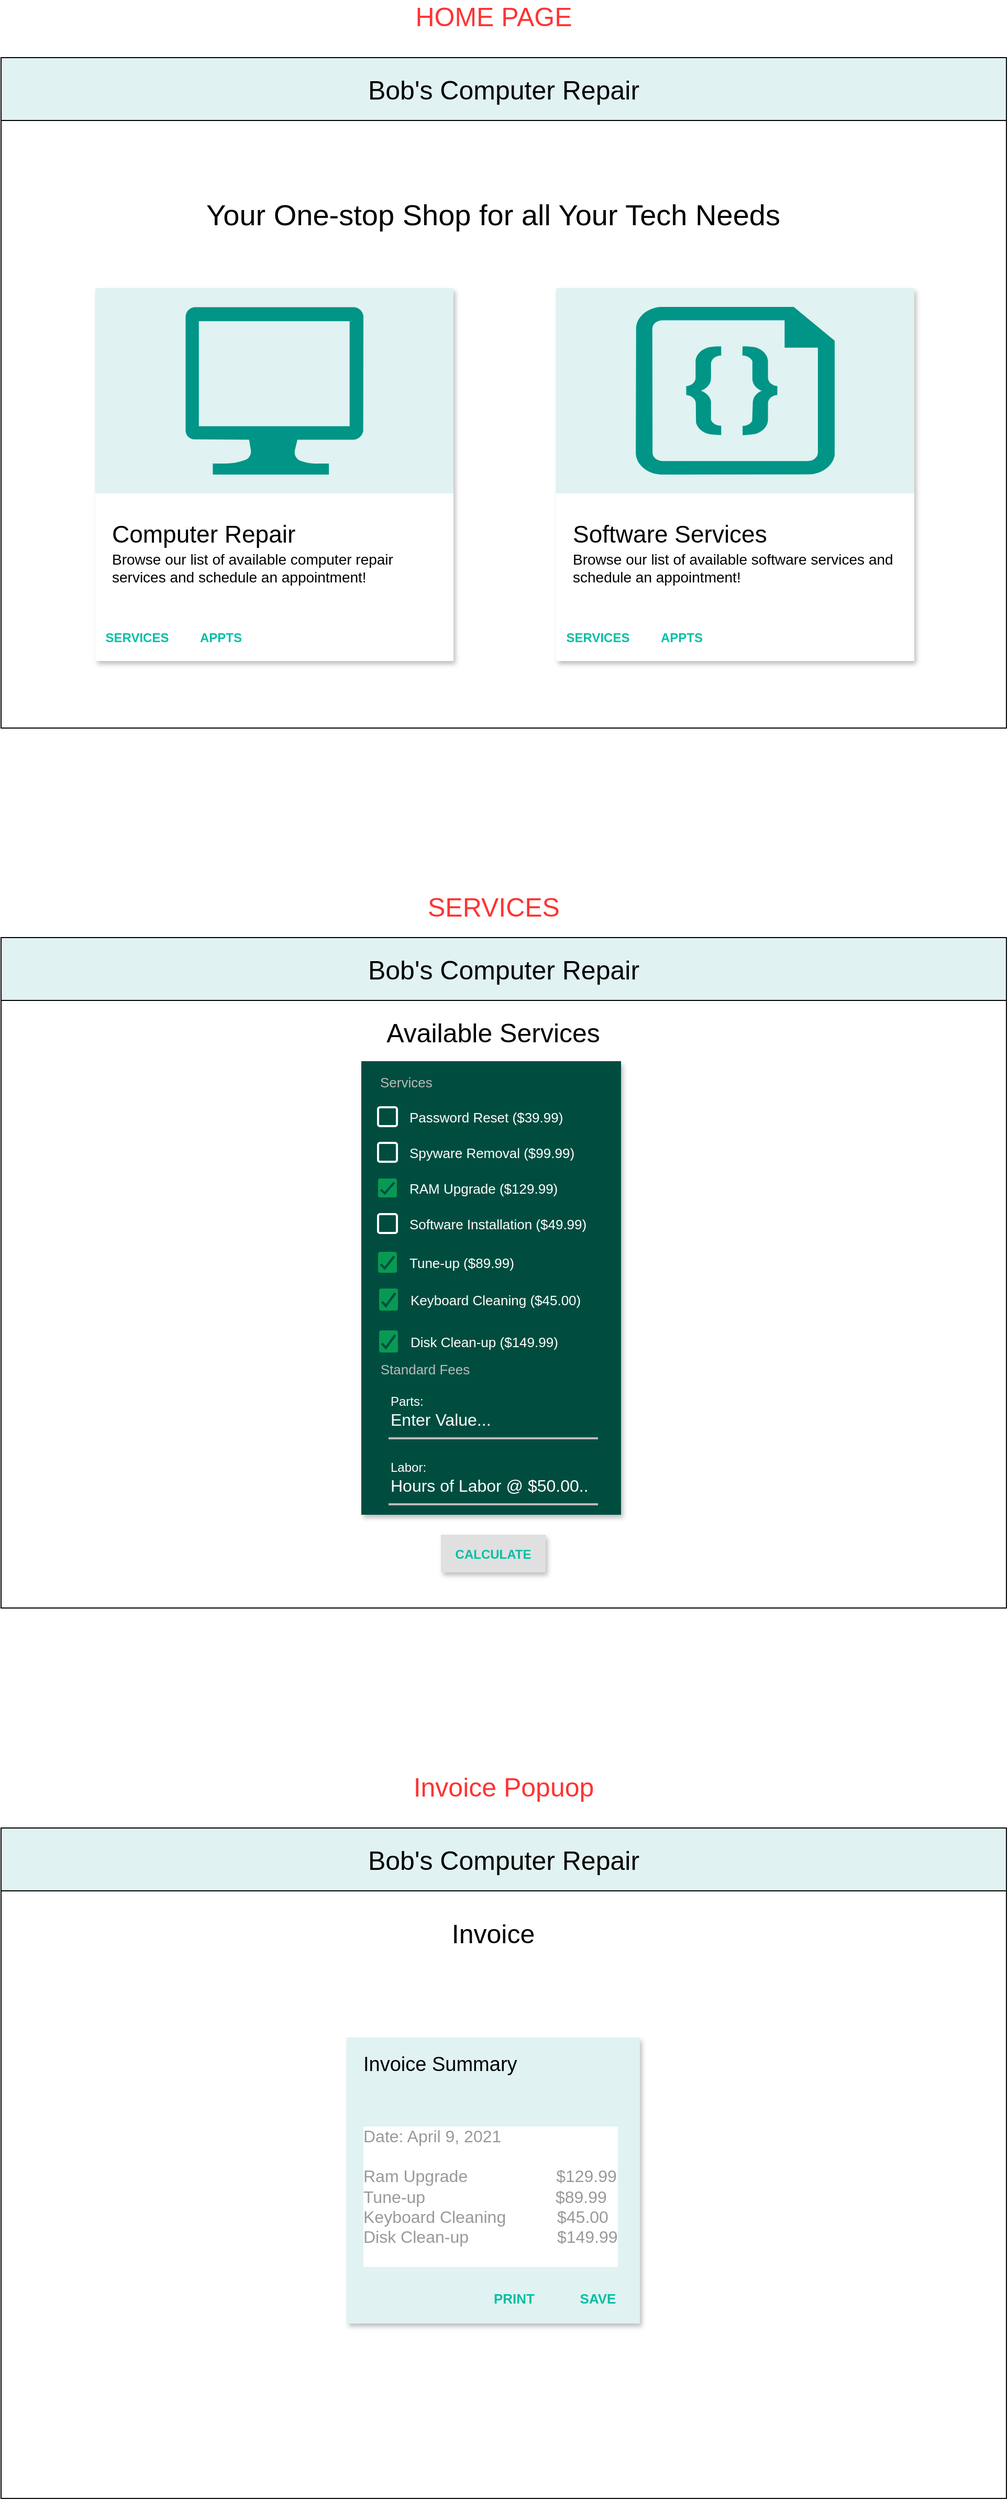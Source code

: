 <mxfile version="14.8.4" type="github">
  <diagram id="60dMLfAo_RqgmbLyoDaN" name="Page-1">
    <mxGraphModel dx="1426" dy="792" grid="1" gridSize="10" guides="1" tooltips="1" connect="1" arrows="1" fold="1" page="1" pageScale="1" pageWidth="1100" pageHeight="850" math="0" shadow="0">
      <root>
        <mxCell id="0" />
        <mxCell id="1" parent="0" />
        <mxCell id="QTIdcHaUqmO6_ONM6ZPD-2" value="" style="rounded=0;whiteSpace=wrap;html=1;" parent="1" vertex="1">
          <mxGeometry x="80" y="80" width="960" height="640" as="geometry" />
        </mxCell>
        <mxCell id="QTIdcHaUqmO6_ONM6ZPD-3" value="&lt;font style=&quot;font-size: 25px&quot;&gt;Bob&#39;s Computer Repair&lt;/font&gt;" style="rounded=0;whiteSpace=wrap;html=1;fillColor=#E0F2F1;" parent="1" vertex="1">
          <mxGeometry x="80" y="80" width="960" height="60" as="geometry" />
        </mxCell>
        <mxCell id="Sf1X1yzcFVw-VW7GqIeA-1" value="&lt;font style=&quot;font-size: 28px&quot;&gt;Your One-stop Shop for all Your Tech Needs&lt;/font&gt;" style="text;html=1;strokeColor=none;fillColor=none;align=center;verticalAlign=middle;whiteSpace=wrap;rounded=0;" vertex="1" parent="1">
          <mxGeometry x="260" y="220" width="580" height="20" as="geometry" />
        </mxCell>
        <mxCell id="Sf1X1yzcFVw-VW7GqIeA-21" value="" style="shape=rect;fillColor=#ffffff;strokeColor=none;shadow=1;" vertex="1" parent="1">
          <mxGeometry x="170" y="300" width="342" height="356" as="geometry" />
        </mxCell>
        <mxCell id="Sf1X1yzcFVw-VW7GqIeA-22" value="" style="shape=rect;strokeColor=none;whiteSpace=wrap;fillColor=#E0F2F1;" vertex="1" parent="Sf1X1yzcFVw-VW7GqIeA-21">
          <mxGeometry width="342" height="196" as="geometry" />
        </mxCell>
        <mxCell id="Sf1X1yzcFVw-VW7GqIeA-23" value="Computer Repair" style="text;verticalAlign=bottom;fontSize=23;spacingLeft=16;spacing=0;spacingBottom=-5;resizeWidth=1;" vertex="1" parent="Sf1X1yzcFVw-VW7GqIeA-21">
          <mxGeometry y="0.551" width="342" height="45" relative="1" as="geometry" />
        </mxCell>
        <mxCell id="Sf1X1yzcFVw-VW7GqIeA-24" value="Browse our list of available computer repair services and schedule an appointment!" style="text;whiteSpace=wrap;spacingLeft=16;spacingRight=16;spacing=0;fontSize=14;resizeWidth=1;resizeHeight=1;" vertex="1" parent="Sf1X1yzcFVw-VW7GqIeA-21">
          <mxGeometry y="0.551" width="342" height="76" relative="1" as="geometry">
            <mxPoint y="50" as="offset" />
          </mxGeometry>
        </mxCell>
        <mxCell id="Sf1X1yzcFVw-VW7GqIeA-25" value="" style="shape=rect;fillColor=none;strokeColor=none;" vertex="1" parent="Sf1X1yzcFVw-VW7GqIeA-21">
          <mxGeometry y="356" as="geometry" />
        </mxCell>
        <mxCell id="Sf1X1yzcFVw-VW7GqIeA-26" value="SERVICES" style="text;fontSize=12;spacingTop=0;whiteSpace=wrap;spacing=0;verticalAlign=middle;align=center;fontStyle=1;fontColor=#00BFA5;" vertex="1" parent="Sf1X1yzcFVw-VW7GqIeA-25">
          <mxGeometry y="-44" width="80" height="44" relative="1" as="geometry">
            <mxPoint y="-44" as="offset" />
          </mxGeometry>
        </mxCell>
        <mxCell id="Sf1X1yzcFVw-VW7GqIeA-27" value="APPTS" style="text;fontSize=12;spacingTop=0;whiteSpace=wrap;spacing=0;verticalAlign=middle;align=center;fontStyle=1;fontColor=#00BFA5;" vertex="1" parent="Sf1X1yzcFVw-VW7GqIeA-25">
          <mxGeometry x="80" y="-44" width="80" height="44" relative="1" as="geometry">
            <mxPoint x="80" y="-44" as="offset" />
          </mxGeometry>
        </mxCell>
        <mxCell id="Sf1X1yzcFVw-VW7GqIeA-28" value="" style="verticalLabelPosition=bottom;html=1;verticalAlign=top;align=center;strokeColor=none;shape=mxgraph.azure.computer;pointerEvents=1;fillColor=#009587;" vertex="1" parent="Sf1X1yzcFVw-VW7GqIeA-21">
          <mxGeometry x="86" y="18" width="170" height="160" as="geometry" />
        </mxCell>
        <mxCell id="Sf1X1yzcFVw-VW7GqIeA-29" value="" style="shape=rect;fillColor=#ffffff;strokeColor=none;shadow=1;" vertex="1" parent="1">
          <mxGeometry x="610" y="300" width="342" height="356" as="geometry" />
        </mxCell>
        <mxCell id="Sf1X1yzcFVw-VW7GqIeA-30" value="" style="shape=rect;strokeColor=none;whiteSpace=wrap;fillColor=#E0F2F1;" vertex="1" parent="Sf1X1yzcFVw-VW7GqIeA-29">
          <mxGeometry width="342" height="196" as="geometry" />
        </mxCell>
        <mxCell id="Sf1X1yzcFVw-VW7GqIeA-31" value="Software Services" style="text;verticalAlign=bottom;fontSize=23;spacingLeft=16;spacing=0;spacingBottom=-5;resizeWidth=1;" vertex="1" parent="Sf1X1yzcFVw-VW7GqIeA-29">
          <mxGeometry y="0.551" width="342" height="45" relative="1" as="geometry" />
        </mxCell>
        <mxCell id="Sf1X1yzcFVw-VW7GqIeA-32" value="Browse our list of available software services and schedule an appointment!" style="text;whiteSpace=wrap;spacingLeft=16;spacingRight=16;spacing=0;fontSize=14;resizeWidth=1;resizeHeight=1;" vertex="1" parent="Sf1X1yzcFVw-VW7GqIeA-29">
          <mxGeometry y="0.551" width="342" height="76" relative="1" as="geometry">
            <mxPoint y="50" as="offset" />
          </mxGeometry>
        </mxCell>
        <mxCell id="Sf1X1yzcFVw-VW7GqIeA-33" value="" style="shape=rect;fillColor=none;strokeColor=none;" vertex="1" parent="Sf1X1yzcFVw-VW7GqIeA-29">
          <mxGeometry y="356" as="geometry" />
        </mxCell>
        <mxCell id="Sf1X1yzcFVw-VW7GqIeA-34" value="SERVICES" style="text;fontSize=12;spacingTop=0;whiteSpace=wrap;spacing=0;verticalAlign=middle;align=center;fontStyle=1;fontColor=#00BFA5;" vertex="1" parent="Sf1X1yzcFVw-VW7GqIeA-33">
          <mxGeometry y="-44" width="80" height="44" relative="1" as="geometry">
            <mxPoint y="-44" as="offset" />
          </mxGeometry>
        </mxCell>
        <mxCell id="Sf1X1yzcFVw-VW7GqIeA-35" value="APPTS" style="text;fontSize=12;spacingTop=0;whiteSpace=wrap;spacing=0;verticalAlign=middle;align=center;fontStyle=1;fontColor=#00BFA5;" vertex="1" parent="Sf1X1yzcFVw-VW7GqIeA-33">
          <mxGeometry x="80" y="-44" width="80" height="44" relative="1" as="geometry">
            <mxPoint x="80" y="-44" as="offset" />
          </mxGeometry>
        </mxCell>
        <mxCell id="Sf1X1yzcFVw-VW7GqIeA-37" value="" style="verticalLabelPosition=bottom;html=1;verticalAlign=top;align=center;strokeColor=none;shape=mxgraph.azure.code_file;pointerEvents=1;fillColor=#009587;" vertex="1" parent="Sf1X1yzcFVw-VW7GqIeA-29">
          <mxGeometry x="76" y="18" width="190" height="160" as="geometry" />
        </mxCell>
        <mxCell id="Sf1X1yzcFVw-VW7GqIeA-38" value="" style="rounded=0;whiteSpace=wrap;html=1;" vertex="1" parent="1">
          <mxGeometry x="80" y="920" width="960" height="640" as="geometry" />
        </mxCell>
        <mxCell id="Sf1X1yzcFVw-VW7GqIeA-39" value="&lt;font style=&quot;font-size: 25px&quot;&gt;Bob&#39;s Computer Repair&lt;/font&gt;" style="rounded=0;whiteSpace=wrap;html=1;fillColor=#E0F2F1;" vertex="1" parent="1">
          <mxGeometry x="80" y="920" width="960" height="60" as="geometry" />
        </mxCell>
        <mxCell id="Sf1X1yzcFVw-VW7GqIeA-40" value="&lt;font style=&quot;font-size: 25px&quot; color=&quot;#FF3333&quot;&gt;HOME PAGE&lt;/font&gt;" style="text;html=1;strokeColor=none;fillColor=none;align=center;verticalAlign=middle;whiteSpace=wrap;rounded=0;" vertex="1" parent="1">
          <mxGeometry x="423" y="30" width="255" height="20" as="geometry" />
        </mxCell>
        <mxCell id="Sf1X1yzcFVw-VW7GqIeA-41" value="&lt;font style=&quot;font-size: 25px&quot; color=&quot;#FF3333&quot;&gt;SERVICES&lt;/font&gt;" style="text;html=1;strokeColor=none;fillColor=none;align=center;verticalAlign=middle;whiteSpace=wrap;rounded=0;" vertex="1" parent="1">
          <mxGeometry x="423" y="880" width="255" height="20" as="geometry" />
        </mxCell>
        <mxCell id="Sf1X1yzcFVw-VW7GqIeA-43" value="&lt;font style=&quot;font-size: 25px&quot;&gt;Available Services&lt;/font&gt;" style="text;html=1;strokeColor=none;fillColor=none;align=center;verticalAlign=middle;whiteSpace=wrap;rounded=0;" vertex="1" parent="1">
          <mxGeometry x="415" y="1000" width="270" height="20" as="geometry" />
        </mxCell>
        <mxCell id="Sf1X1yzcFVw-VW7GqIeA-174" value="Services" style="dashed=0;shape=mxgraph.gmdl.marginRect;rectMargin=4;rectMarginTop=4;rectMarginRight=4;strokeColor=none;shadow=1;fontColor=#bbbbbb;align=left;verticalAlign=top;fontSize=13;spacingLeft=20;spacingTop=14;resizeHeight=1;resizeWidth=1;fillColor=#004D40;labelBackgroundColor=none;" vertex="1" parent="1">
          <mxGeometry x="420" y="1030" width="260" height="445" as="geometry" />
        </mxCell>
        <mxCell id="Sf1X1yzcFVw-VW7GqIeA-176" value="Password Reset ($39.99)" style="dashed=0;shape=mxgraph.gmdl.checkbox;strokeColor=#ffffff;shadow=0;fontColor=#FFFFFF;fillColor=none;strokeWidth=2;labelPosition=right;verticalLabelPosition=middle;align=left;verticalAlign=middle;spacingLeft=10;fontSize=13;" vertex="1" parent="Sf1X1yzcFVw-VW7GqIeA-174">
          <mxGeometry width="18" height="18" relative="1" as="geometry">
            <mxPoint x="20" y="52" as="offset" />
          </mxGeometry>
        </mxCell>
        <mxCell id="Sf1X1yzcFVw-VW7GqIeA-177" value="Spyware Removal ($99.99)" style="dashed=0;shape=mxgraph.gmdl.checkbox;strokeColor=#ffffff;shadow=0;fontColor=#FFFFFF;fillColor=none;strokeWidth=2;labelPosition=right;verticalLabelPosition=middle;align=left;verticalAlign=middle;spacingLeft=10;fontSize=13;" vertex="1" parent="Sf1X1yzcFVw-VW7GqIeA-174">
          <mxGeometry width="18" height="18" relative="1" as="geometry">
            <mxPoint x="20" y="86" as="offset" />
          </mxGeometry>
        </mxCell>
        <mxCell id="Sf1X1yzcFVw-VW7GqIeA-178" value="RAM Upgrade ($129.99)" style="dashed=0;shape=mxgraph.gmdl.checkbox;strokeColor=none;shadow=0;fontColor=#FFFFFF;fillColor=#089953;strokeWidth=2;labelPosition=right;verticalLabelPosition=middle;align=left;verticalAlign=middle;spacingLeft=10;fontSize=13;" vertex="1" parent="Sf1X1yzcFVw-VW7GqIeA-174">
          <mxGeometry width="18" height="18" relative="1" as="geometry">
            <mxPoint x="20" y="120" as="offset" />
          </mxGeometry>
        </mxCell>
        <mxCell id="Sf1X1yzcFVw-VW7GqIeA-179" value="Software Installation ($49.99)" style="dashed=0;shape=mxgraph.gmdl.checkbox;strokeColor=#ffffff;shadow=0;fontColor=#FFFFFF;fillColor=none;strokeWidth=2;labelPosition=right;verticalLabelPosition=middle;align=left;verticalAlign=middle;spacingLeft=10;fontSize=13;" vertex="1" parent="Sf1X1yzcFVw-VW7GqIeA-174">
          <mxGeometry width="18" height="18" relative="1" as="geometry">
            <mxPoint x="20" y="154" as="offset" />
          </mxGeometry>
        </mxCell>
        <mxCell id="Sf1X1yzcFVw-VW7GqIeA-182" value="Tune-up ($89.99)" style="dashed=0;shape=mxgraph.gmdl.checkbox;strokeColor=none;shadow=0;fontColor=#FFFFFF;fillColor=#089953;strokeWidth=2;labelPosition=right;verticalLabelPosition=middle;align=left;verticalAlign=middle;spacingLeft=10;fontSize=13;" vertex="1" parent="Sf1X1yzcFVw-VW7GqIeA-174">
          <mxGeometry x="20" y="190" width="18" height="20" as="geometry" />
        </mxCell>
        <mxCell id="Sf1X1yzcFVw-VW7GqIeA-183" value="Keyboard Cleaning ($45.00)" style="dashed=0;shape=mxgraph.gmdl.checkbox;strokeColor=none;shadow=0;fontColor=#FFFFFF;fillColor=#089953;strokeWidth=2;labelPosition=right;verticalLabelPosition=middle;align=left;verticalAlign=middle;spacingLeft=10;fontSize=13;" vertex="1" parent="Sf1X1yzcFVw-VW7GqIeA-174">
          <mxGeometry x="21" y="224.999" width="18" height="21.079" as="geometry" />
        </mxCell>
        <mxCell id="Sf1X1yzcFVw-VW7GqIeA-184" value="Disk Clean-up ($149.99)" style="dashed=0;shape=mxgraph.gmdl.checkbox;strokeColor=none;shadow=0;fontColor=#FFFFFF;fillColor=#089953;strokeWidth=2;labelPosition=right;verticalLabelPosition=middle;align=left;verticalAlign=middle;spacingLeft=10;fontSize=13;" vertex="1" parent="Sf1X1yzcFVw-VW7GqIeA-174">
          <mxGeometry x="21" y="265.004" width="18" height="21.079" as="geometry" />
        </mxCell>
        <mxCell id="Sf1X1yzcFVw-VW7GqIeA-209" value="&lt;font style=&quot;font-size: 13px&quot; color=&quot;#BBBBBB&quot;&gt;Standard Fees&lt;/font&gt;" style="text;html=1;strokeColor=none;fillColor=none;align=center;verticalAlign=middle;whiteSpace=wrap;rounded=0;fontColor=#00BFA5;" vertex="1" parent="Sf1X1yzcFVw-VW7GqIeA-174">
          <mxGeometry x="20" y="291.002" width="90" height="21.446" as="geometry" />
        </mxCell>
        <mxCell id="Sf1X1yzcFVw-VW7GqIeA-193" value="CALCULATE" style="dashed=0;align=center;fontSize=12;shape=rect;fillColor=#e0e0e0;strokeColor=none;fontStyle=1;shadow=1;fontColor=#00BFA5;" vertex="1" parent="1">
          <mxGeometry x="500" y="1490" width="100" height="36" as="geometry" />
        </mxCell>
        <mxCell id="Sf1X1yzcFVw-VW7GqIeA-213" value="Parts:" style="text;fontSize=12;verticalAlign=middle;strokeColor=none;fillColor=none;fontColor=#FFFFFF;" vertex="1" parent="1">
          <mxGeometry x="450" y="1347" width="276" height="30" as="geometry" />
        </mxCell>
        <mxCell id="Sf1X1yzcFVw-VW7GqIeA-214" value="Enter Value..." style="text;fontSize=16;verticalAlign=middle;strokeColor=none;fillColor=none;fontColor=#FFFFFF;" vertex="1" parent="1">
          <mxGeometry x="450" y="1364" width="200" height="30" as="geometry" />
        </mxCell>
        <mxCell id="Sf1X1yzcFVw-VW7GqIeA-215" value="" style="dashed=0;shape=line;strokeWidth=2;noLabel=1;fontColor=#00BFA5;fillColor=#009587;strokeColor=#BBBBBB;" vertex="1" parent="1">
          <mxGeometry x="450" y="1393" width="200" height="10" as="geometry" />
        </mxCell>
        <mxCell id="Sf1X1yzcFVw-VW7GqIeA-219" value="" style="dashed=0;shape=line;strokeWidth=2;noLabel=1;fontColor=#00BFA5;fillColor=#009587;strokeColor=#BBBBBB;" vertex="1" parent="1">
          <mxGeometry x="450" y="1456" width="200" height="10" as="geometry" />
        </mxCell>
        <mxCell id="Sf1X1yzcFVw-VW7GqIeA-220" value="Hours of Labor @ $50.00.." style="text;fontSize=16;verticalAlign=middle;strokeColor=none;fillColor=none;fontColor=#FFFFFF;" vertex="1" parent="1">
          <mxGeometry x="450" y="1427" width="200" height="30" as="geometry" />
        </mxCell>
        <mxCell id="Sf1X1yzcFVw-VW7GqIeA-221" value="Labor:" style="text;fontSize=12;verticalAlign=middle;strokeColor=none;fillColor=none;fontColor=#FFFFFF;" vertex="1" parent="1">
          <mxGeometry x="450" y="1410" width="276" height="30" as="geometry" />
        </mxCell>
        <mxCell id="Sf1X1yzcFVw-VW7GqIeA-222" value="" style="rounded=0;whiteSpace=wrap;html=1;labelBackgroundColor=#ffffff;" vertex="1" parent="1">
          <mxGeometry x="80" y="1770" width="960" height="640" as="geometry" />
        </mxCell>
        <mxCell id="Sf1X1yzcFVw-VW7GqIeA-223" value="&lt;font style=&quot;font-size: 25px&quot;&gt;Bob&#39;s Computer Repair&lt;/font&gt;" style="rounded=0;whiteSpace=wrap;html=1;fillColor=#E0F2F1;" vertex="1" parent="1">
          <mxGeometry x="80" y="1770" width="960" height="60" as="geometry" />
        </mxCell>
        <mxCell id="Sf1X1yzcFVw-VW7GqIeA-224" value="&lt;font style=&quot;font-size: 25px&quot; color=&quot;#FF3333&quot;&gt;Invoice Popuop&lt;/font&gt;" style="text;html=1;strokeColor=none;fillColor=none;align=center;verticalAlign=middle;whiteSpace=wrap;rounded=0;fontColor=#FFFFFF;" vertex="1" parent="1">
          <mxGeometry x="470" y="1720" width="180" height="20" as="geometry" />
        </mxCell>
        <mxCell id="Sf1X1yzcFVw-VW7GqIeA-226" value="&lt;font style=&quot;font-size: 25px&quot;&gt;Invoice&lt;/font&gt;" style="text;html=1;strokeColor=none;fillColor=none;align=center;verticalAlign=middle;whiteSpace=wrap;rounded=0;" vertex="1" parent="1">
          <mxGeometry x="530" y="1860" width="40" height="20" as="geometry" />
        </mxCell>
        <mxCell id="Sf1X1yzcFVw-VW7GqIeA-227" value="Invoice Summary" style="dashed=0;shape=rect;fillColor=#ffffff;strokeColor=none;shadow=1;fontSize=19;fontColor=#000000;spacingTop=-6;whiteSpace=wrap;spacing=16;align=left;verticalAlign=top;labelBackgroundColor=none;labelBorderColor=none;fillColor=#E0F2F1;" vertex="1" parent="1">
          <mxGeometry x="410" y="1970" width="280" height="273" as="geometry" />
        </mxCell>
        <mxCell id="Sf1X1yzcFVw-VW7GqIeA-228" value="Date: April 9, 2021&#xa;&#xa;Ram Upgrade                   $129.99&#xa;Tune-up                            $89.99&#xa;Keyboard Cleaning           $45.00&#xa;Disk Clean-up                   $149.99&#xa;" style="text;fontSize=16;fontColor=#999999;spacingTop=-6;whiteSpace=wrap;spacing=16;resizeWidth=1;resizeHeight=1;labelBackgroundColor=#ffffff;fillColor:&#xa;fillColor=#E0F2F1;" vertex="1" parent="Sf1X1yzcFVw-VW7GqIeA-227">
          <mxGeometry width="280" height="160" relative="1" as="geometry">
            <mxPoint y="70" as="offset" />
          </mxGeometry>
        </mxCell>
        <mxCell id="Sf1X1yzcFVw-VW7GqIeA-229" value="PRINT" style="text;fontSize=13;spacingTop=0;whiteSpace=wrap;spacing=0;verticalAlign=middle;align=center;fontStyle=1;fontColor=#00BFA5;" vertex="1" parent="Sf1X1yzcFVw-VW7GqIeA-227">
          <mxGeometry x="1" y="1" width="80" height="48" relative="1" as="geometry">
            <mxPoint x="-160" y="-48" as="offset" />
          </mxGeometry>
        </mxCell>
        <mxCell id="Sf1X1yzcFVw-VW7GqIeA-230" value="SAVE" style="text;fontSize=13;spacingTop=0;whiteSpace=wrap;spacing=0;verticalAlign=middle;align=center;fontStyle=1;fontColor=#00BFA5;" vertex="1" parent="Sf1X1yzcFVw-VW7GqIeA-227">
          <mxGeometry x="1" y="1" width="80" height="48" relative="1" as="geometry">
            <mxPoint x="-80" y="-48" as="offset" />
          </mxGeometry>
        </mxCell>
      </root>
    </mxGraphModel>
  </diagram>
</mxfile>
